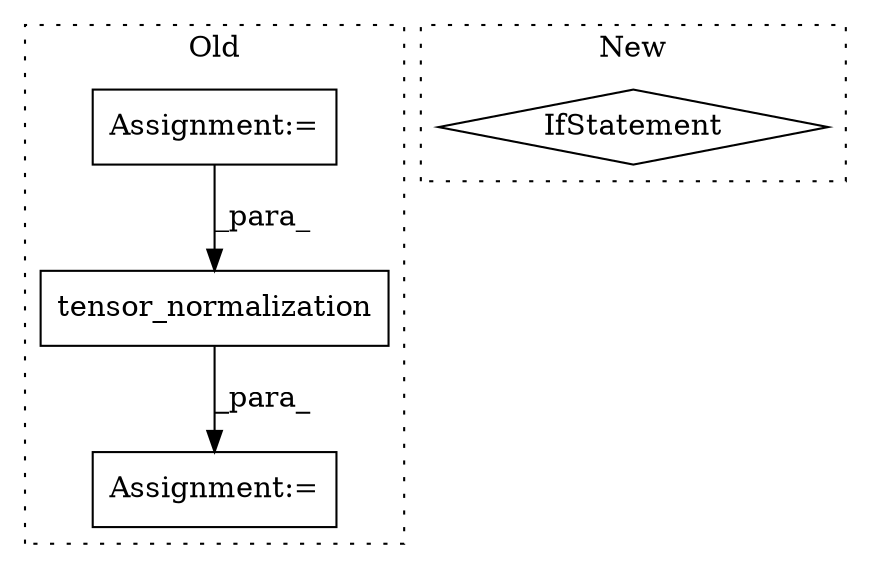 digraph G {
subgraph cluster0 {
1 [label="tensor_normalization" a="32" s="7990,8033" l="21,1" shape="box"];
3 [label="Assignment:=" a="7" s="7843" l="1" shape="box"];
4 [label="Assignment:=" a="7" s="7988" l="2" shape="box"];
label = "Old";
style="dotted";
}
subgraph cluster1 {
2 [label="IfStatement" a="25" s="11184,11233" l="4,2" shape="diamond"];
label = "New";
style="dotted";
}
1 -> 4 [label="_para_"];
3 -> 1 [label="_para_"];
}